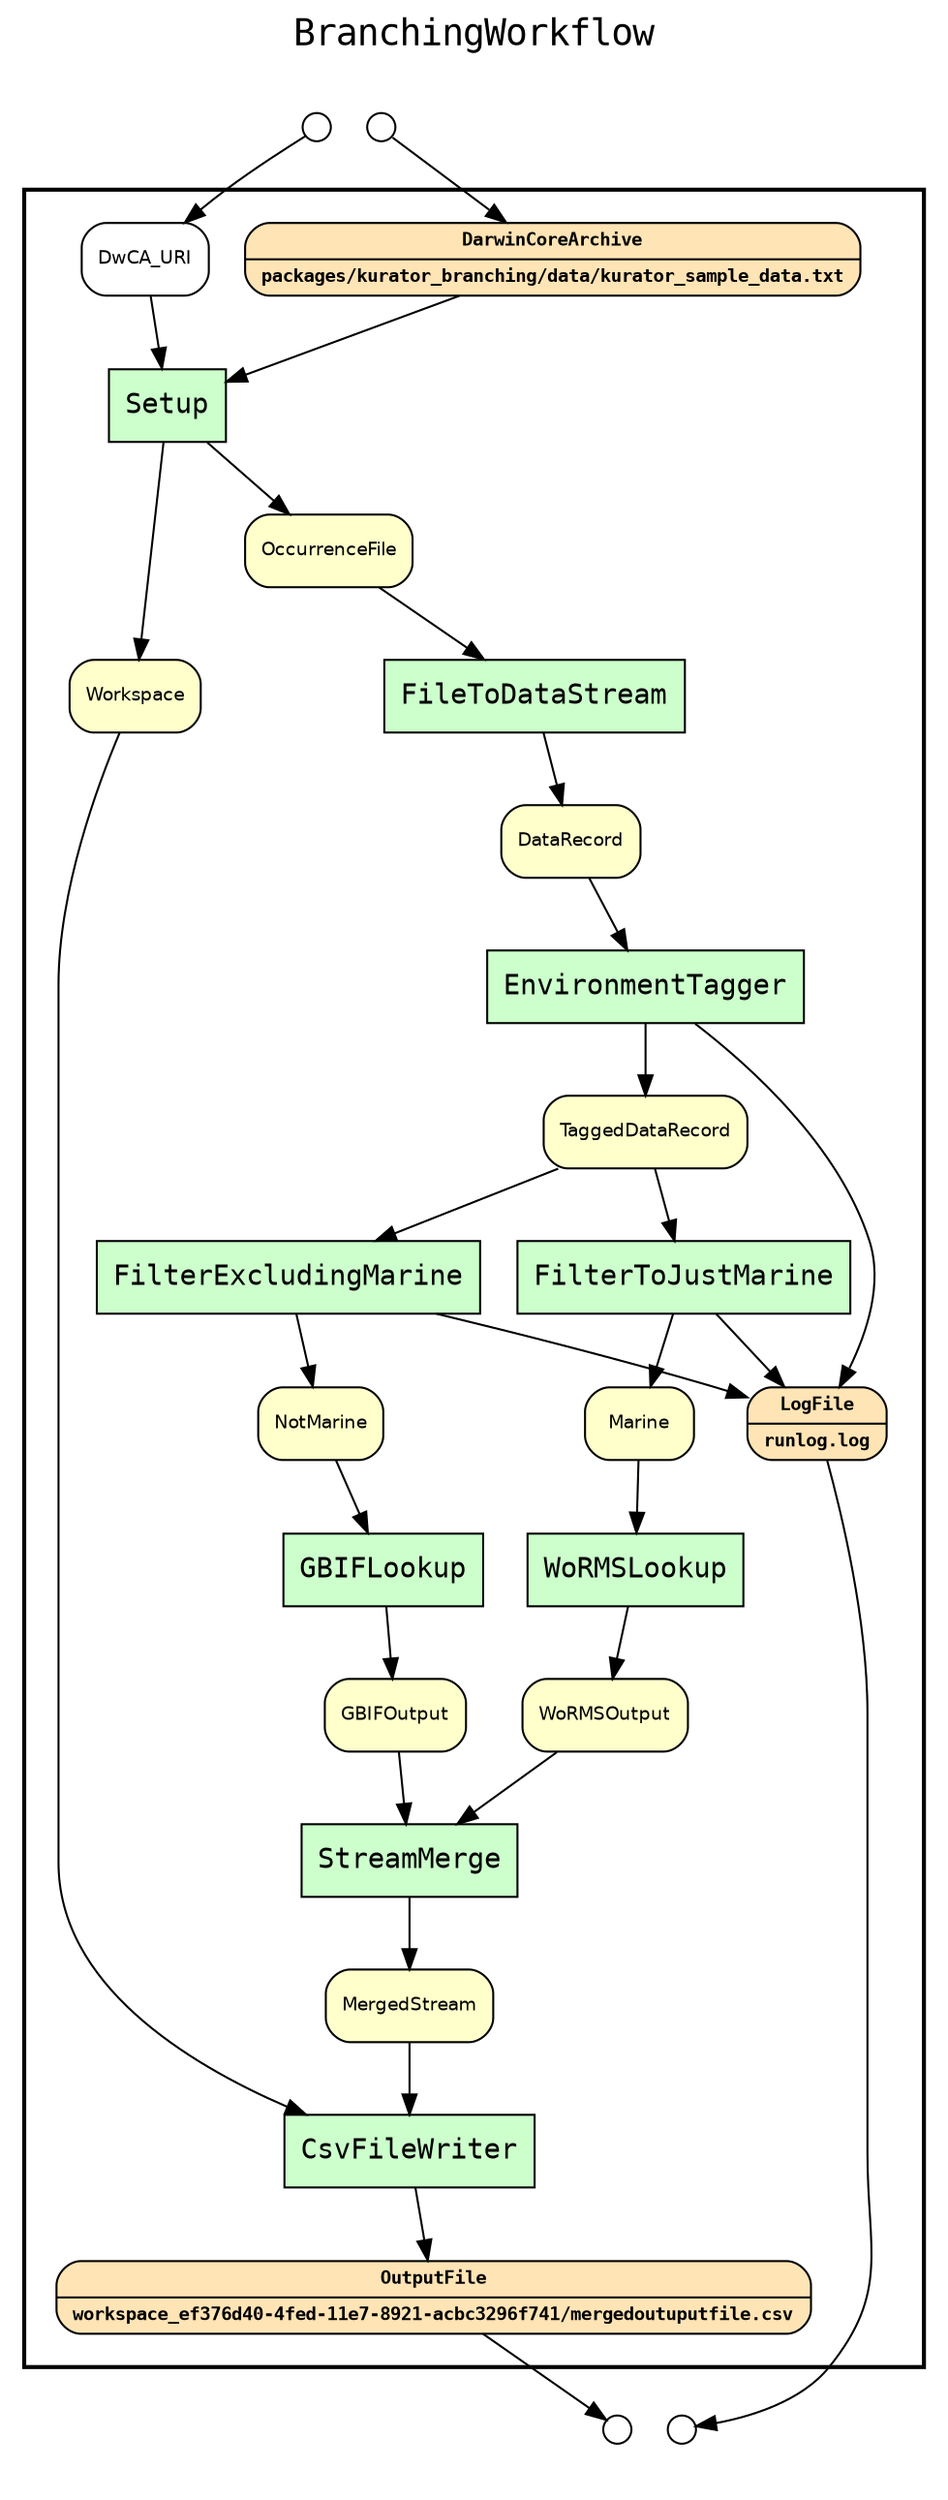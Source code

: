 
digraph yw_data_view {
rankdir=TB
fontname=Courier; fontsize=18; labelloc=t
label="BranchingWorkflow"
subgraph cluster_workflow { label=""; color=black; penwidth=2
subgraph cluster_workflow_inner { label=""; color=white
node[shape=box style="filled" fillcolor="#CCFFCC" peripheries=1 fontname=Courier]
Setup
FileToDataStream
EnvironmentTagger
FilterToJustMarine
FilterExcludingMarine
WoRMSLookup
GBIFLookup
StreamMerge
CsvFileWriter
node[shape=box style="filled" fillcolor="#CCFFCC" peripheries=1 fontname=Courier]
node[shape=box style="rounded,filled" fillcolor="#FFE4B5" peripheries=1 fontname="Courier-Bold" fontsize=9]
DarwinCoreArchive[shape=record rankdir=LR label="{<f0> DarwinCoreArchive |<f1>packages/kurator_branching/data/kurator_sample_data.txt\l}"]
node[shape=box style="rounded,filled" fillcolor="#FFFFCC" peripheries=1 fontname=Helvetica]
Workspace
OccurrenceFile
DataRecord
TaggedDataRecord
Marine
NotMarine
WoRMSOutput
GBIFOutput
MergedStream
node[shape=box style="rounded,filled" fillcolor="#FFE4B5" peripheries=1 fontname="Courier-Bold" fontsize=9]
LogFile[shape=record rankdir=LR label="{<f0> LogFile |<f1>runlog.log\l}"]
OutputFile[shape=record rankdir=LR label="{<f0> OutputFile |<f1>workspace_ef376d40-4fed-11e7-8921-acbc3296f741/mergedoutuputfile.csv\l}"]
node[shape=box style="rounded,filled" fillcolor="#FFFFFF" peripheries=1 fontname=Helvetica]
DwCA_URI
}}
subgraph cluster_inflows { label=""; color=white; penwidth=2
subgraph cluster_inflows_inner { label=""; color=white
node[shape=circle fillcolor="#FFFFFF" peripheries=1 width=0.2]
DarwinCoreArchive_inflow [label=""]
DwCA_URI_inflow [label=""]
}}
subgraph cluster_outflows { label=""; color=white; penwidth=2
subgraph cluster_outflows_inner { label=""; color=white
node[shape=circle fillcolor="#FFFFFF" peripheries=1 width=0.2]
LogFile_outflow [label=""]
OutputFile_outflow [label=""]
}}
DwCA_URI -> Setup
DarwinCoreArchive -> Setup
Workspace -> CsvFileWriter
OccurrenceFile -> FileToDataStream
DataRecord -> EnvironmentTagger
TaggedDataRecord -> FilterToJustMarine
TaggedDataRecord -> FilterExcludingMarine
Marine -> WoRMSLookup
NotMarine -> GBIFLookup
WoRMSOutput -> StreamMerge
GBIFOutput -> StreamMerge
MergedStream -> CsvFileWriter
Setup -> Workspace
Setup -> OccurrenceFile
FileToDataStream -> DataRecord
EnvironmentTagger -> LogFile
EnvironmentTagger -> TaggedDataRecord
FilterToJustMarine -> LogFile
FilterToJustMarine -> Marine
FilterExcludingMarine -> LogFile
FilterExcludingMarine -> NotMarine
WoRMSLookup -> WoRMSOutput
GBIFLookup -> GBIFOutput
StreamMerge -> MergedStream
CsvFileWriter -> OutputFile
DarwinCoreArchive_inflow -> DarwinCoreArchive
DwCA_URI_inflow -> DwCA_URI
LogFile -> LogFile_outflow
OutputFile -> OutputFile_outflow
}

